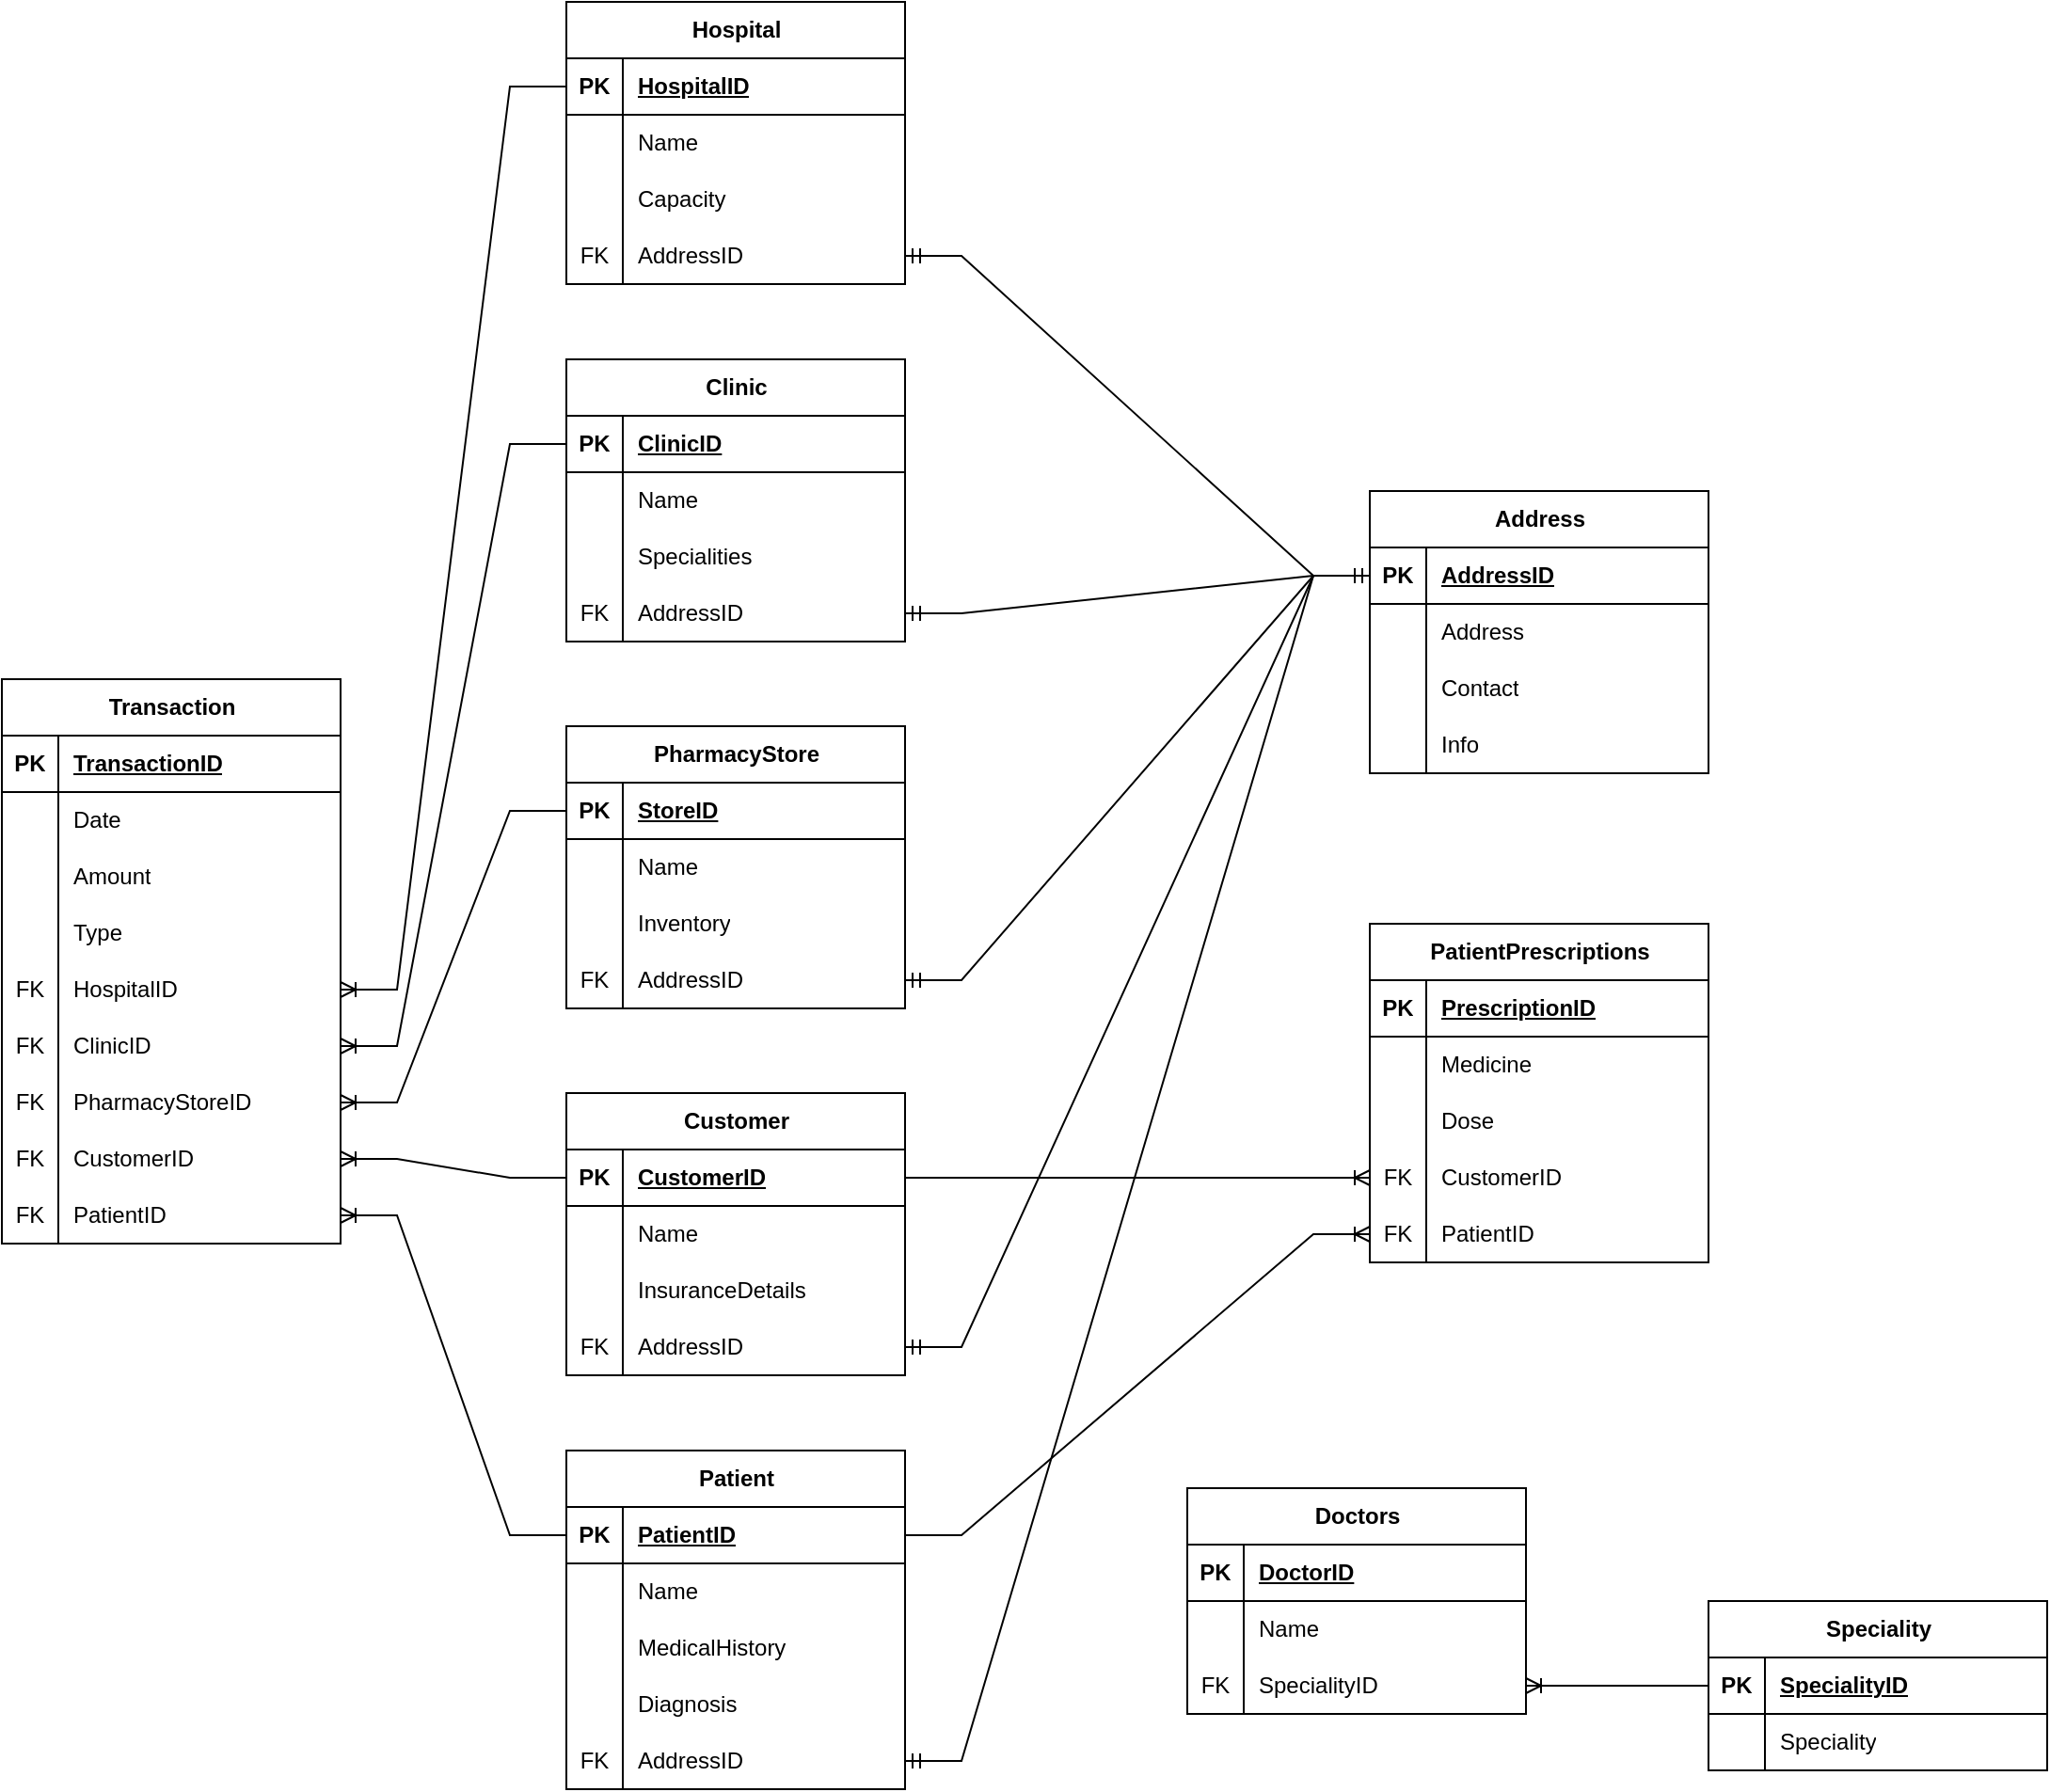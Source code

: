 <mxfile version="24.0.7" type="github" pages="2">
  <diagram name="Page-1" id="nsFIQduzXwd3ebFHSvwV">
    <mxGraphModel dx="794" dy="391" grid="1" gridSize="10" guides="1" tooltips="1" connect="1" arrows="1" fold="1" page="1" pageScale="1" pageWidth="827" pageHeight="1169" math="0" shadow="0">
      <root>
        <mxCell id="0" />
        <mxCell id="1" parent="0" />
        <mxCell id="Qwtj9AbyhIH8M5n9L5a4-102" value="Transaction" style="shape=table;startSize=30;container=1;collapsible=1;childLayout=tableLayout;fixedRows=1;rowLines=0;fontStyle=1;align=center;resizeLast=1;html=1;" parent="1" vertex="1">
          <mxGeometry x="100" y="410" width="180" height="300" as="geometry" />
        </mxCell>
        <mxCell id="Qwtj9AbyhIH8M5n9L5a4-103" value="" style="shape=tableRow;horizontal=0;startSize=0;swimlaneHead=0;swimlaneBody=0;fillColor=none;collapsible=0;dropTarget=0;points=[[0,0.5],[1,0.5]];portConstraint=eastwest;top=0;left=0;right=0;bottom=1;" parent="Qwtj9AbyhIH8M5n9L5a4-102" vertex="1">
          <mxGeometry y="30" width="180" height="30" as="geometry" />
        </mxCell>
        <mxCell id="Qwtj9AbyhIH8M5n9L5a4-104" value="PK" style="shape=partialRectangle;connectable=0;fillColor=none;top=0;left=0;bottom=0;right=0;fontStyle=1;overflow=hidden;whiteSpace=wrap;html=1;" parent="Qwtj9AbyhIH8M5n9L5a4-103" vertex="1">
          <mxGeometry width="30" height="30" as="geometry">
            <mxRectangle width="30" height="30" as="alternateBounds" />
          </mxGeometry>
        </mxCell>
        <mxCell id="Qwtj9AbyhIH8M5n9L5a4-105" value="TransactionID" style="shape=partialRectangle;connectable=0;fillColor=none;top=0;left=0;bottom=0;right=0;align=left;spacingLeft=6;fontStyle=5;overflow=hidden;whiteSpace=wrap;html=1;" parent="Qwtj9AbyhIH8M5n9L5a4-103" vertex="1">
          <mxGeometry x="30" width="150" height="30" as="geometry">
            <mxRectangle width="150" height="30" as="alternateBounds" />
          </mxGeometry>
        </mxCell>
        <mxCell id="Qwtj9AbyhIH8M5n9L5a4-106" value="" style="shape=tableRow;horizontal=0;startSize=0;swimlaneHead=0;swimlaneBody=0;fillColor=none;collapsible=0;dropTarget=0;points=[[0,0.5],[1,0.5]];portConstraint=eastwest;top=0;left=0;right=0;bottom=0;" parent="Qwtj9AbyhIH8M5n9L5a4-102" vertex="1">
          <mxGeometry y="60" width="180" height="30" as="geometry" />
        </mxCell>
        <mxCell id="Qwtj9AbyhIH8M5n9L5a4-107" value="" style="shape=partialRectangle;connectable=0;fillColor=none;top=0;left=0;bottom=0;right=0;editable=1;overflow=hidden;whiteSpace=wrap;html=1;" parent="Qwtj9AbyhIH8M5n9L5a4-106" vertex="1">
          <mxGeometry width="30" height="30" as="geometry">
            <mxRectangle width="30" height="30" as="alternateBounds" />
          </mxGeometry>
        </mxCell>
        <mxCell id="Qwtj9AbyhIH8M5n9L5a4-108" value="Date" style="shape=partialRectangle;connectable=0;fillColor=none;top=0;left=0;bottom=0;right=0;align=left;spacingLeft=6;overflow=hidden;whiteSpace=wrap;html=1;" parent="Qwtj9AbyhIH8M5n9L5a4-106" vertex="1">
          <mxGeometry x="30" width="150" height="30" as="geometry">
            <mxRectangle width="150" height="30" as="alternateBounds" />
          </mxGeometry>
        </mxCell>
        <mxCell id="Qwtj9AbyhIH8M5n9L5a4-109" value="" style="shape=tableRow;horizontal=0;startSize=0;swimlaneHead=0;swimlaneBody=0;fillColor=none;collapsible=0;dropTarget=0;points=[[0,0.5],[1,0.5]];portConstraint=eastwest;top=0;left=0;right=0;bottom=0;" parent="Qwtj9AbyhIH8M5n9L5a4-102" vertex="1">
          <mxGeometry y="90" width="180" height="30" as="geometry" />
        </mxCell>
        <mxCell id="Qwtj9AbyhIH8M5n9L5a4-110" value="" style="shape=partialRectangle;connectable=0;fillColor=none;top=0;left=0;bottom=0;right=0;editable=1;overflow=hidden;whiteSpace=wrap;html=1;" parent="Qwtj9AbyhIH8M5n9L5a4-109" vertex="1">
          <mxGeometry width="30" height="30" as="geometry">
            <mxRectangle width="30" height="30" as="alternateBounds" />
          </mxGeometry>
        </mxCell>
        <mxCell id="Qwtj9AbyhIH8M5n9L5a4-111" value="Amount" style="shape=partialRectangle;connectable=0;fillColor=none;top=0;left=0;bottom=0;right=0;align=left;spacingLeft=6;overflow=hidden;whiteSpace=wrap;html=1;" parent="Qwtj9AbyhIH8M5n9L5a4-109" vertex="1">
          <mxGeometry x="30" width="150" height="30" as="geometry">
            <mxRectangle width="150" height="30" as="alternateBounds" />
          </mxGeometry>
        </mxCell>
        <mxCell id="Qwtj9AbyhIH8M5n9L5a4-112" value="" style="shape=tableRow;horizontal=0;startSize=0;swimlaneHead=0;swimlaneBody=0;fillColor=none;collapsible=0;dropTarget=0;points=[[0,0.5],[1,0.5]];portConstraint=eastwest;top=0;left=0;right=0;bottom=0;" parent="Qwtj9AbyhIH8M5n9L5a4-102" vertex="1">
          <mxGeometry y="120" width="180" height="30" as="geometry" />
        </mxCell>
        <mxCell id="Qwtj9AbyhIH8M5n9L5a4-113" value="" style="shape=partialRectangle;connectable=0;fillColor=none;top=0;left=0;bottom=0;right=0;editable=1;overflow=hidden;whiteSpace=wrap;html=1;" parent="Qwtj9AbyhIH8M5n9L5a4-112" vertex="1">
          <mxGeometry width="30" height="30" as="geometry">
            <mxRectangle width="30" height="30" as="alternateBounds" />
          </mxGeometry>
        </mxCell>
        <mxCell id="Qwtj9AbyhIH8M5n9L5a4-114" value="Type" style="shape=partialRectangle;connectable=0;fillColor=none;top=0;left=0;bottom=0;right=0;align=left;spacingLeft=6;overflow=hidden;whiteSpace=wrap;html=1;" parent="Qwtj9AbyhIH8M5n9L5a4-112" vertex="1">
          <mxGeometry x="30" width="150" height="30" as="geometry">
            <mxRectangle width="150" height="30" as="alternateBounds" />
          </mxGeometry>
        </mxCell>
        <mxCell id="Qwtj9AbyhIH8M5n9L5a4-115" style="shape=tableRow;horizontal=0;startSize=0;swimlaneHead=0;swimlaneBody=0;fillColor=none;collapsible=0;dropTarget=0;points=[[0,0.5],[1,0.5]];portConstraint=eastwest;top=0;left=0;right=0;bottom=0;" parent="Qwtj9AbyhIH8M5n9L5a4-102" vertex="1">
          <mxGeometry y="150" width="180" height="30" as="geometry" />
        </mxCell>
        <mxCell id="Qwtj9AbyhIH8M5n9L5a4-116" value="FK" style="shape=partialRectangle;connectable=0;fillColor=none;top=0;left=0;bottom=0;right=0;editable=1;overflow=hidden;whiteSpace=wrap;html=1;" parent="Qwtj9AbyhIH8M5n9L5a4-115" vertex="1">
          <mxGeometry width="30" height="30" as="geometry">
            <mxRectangle width="30" height="30" as="alternateBounds" />
          </mxGeometry>
        </mxCell>
        <mxCell id="Qwtj9AbyhIH8M5n9L5a4-117" value="HospitalID" style="shape=partialRectangle;connectable=0;fillColor=none;top=0;left=0;bottom=0;right=0;align=left;spacingLeft=6;overflow=hidden;whiteSpace=wrap;html=1;" parent="Qwtj9AbyhIH8M5n9L5a4-115" vertex="1">
          <mxGeometry x="30" width="150" height="30" as="geometry">
            <mxRectangle width="150" height="30" as="alternateBounds" />
          </mxGeometry>
        </mxCell>
        <mxCell id="Qwtj9AbyhIH8M5n9L5a4-118" style="shape=tableRow;horizontal=0;startSize=0;swimlaneHead=0;swimlaneBody=0;fillColor=none;collapsible=0;dropTarget=0;points=[[0,0.5],[1,0.5]];portConstraint=eastwest;top=0;left=0;right=0;bottom=0;" parent="Qwtj9AbyhIH8M5n9L5a4-102" vertex="1">
          <mxGeometry y="180" width="180" height="30" as="geometry" />
        </mxCell>
        <mxCell id="Qwtj9AbyhIH8M5n9L5a4-119" value="FK" style="shape=partialRectangle;connectable=0;fillColor=none;top=0;left=0;bottom=0;right=0;editable=1;overflow=hidden;whiteSpace=wrap;html=1;" parent="Qwtj9AbyhIH8M5n9L5a4-118" vertex="1">
          <mxGeometry width="30" height="30" as="geometry">
            <mxRectangle width="30" height="30" as="alternateBounds" />
          </mxGeometry>
        </mxCell>
        <mxCell id="Qwtj9AbyhIH8M5n9L5a4-120" value="ClinicID" style="shape=partialRectangle;connectable=0;fillColor=none;top=0;left=0;bottom=0;right=0;align=left;spacingLeft=6;overflow=hidden;whiteSpace=wrap;html=1;" parent="Qwtj9AbyhIH8M5n9L5a4-118" vertex="1">
          <mxGeometry x="30" width="150" height="30" as="geometry">
            <mxRectangle width="150" height="30" as="alternateBounds" />
          </mxGeometry>
        </mxCell>
        <mxCell id="Qwtj9AbyhIH8M5n9L5a4-121" style="shape=tableRow;horizontal=0;startSize=0;swimlaneHead=0;swimlaneBody=0;fillColor=none;collapsible=0;dropTarget=0;points=[[0,0.5],[1,0.5]];portConstraint=eastwest;top=0;left=0;right=0;bottom=0;" parent="Qwtj9AbyhIH8M5n9L5a4-102" vertex="1">
          <mxGeometry y="210" width="180" height="30" as="geometry" />
        </mxCell>
        <mxCell id="Qwtj9AbyhIH8M5n9L5a4-122" value="FK" style="shape=partialRectangle;connectable=0;fillColor=none;top=0;left=0;bottom=0;right=0;editable=1;overflow=hidden;whiteSpace=wrap;html=1;" parent="Qwtj9AbyhIH8M5n9L5a4-121" vertex="1">
          <mxGeometry width="30" height="30" as="geometry">
            <mxRectangle width="30" height="30" as="alternateBounds" />
          </mxGeometry>
        </mxCell>
        <mxCell id="Qwtj9AbyhIH8M5n9L5a4-123" value="PharmacyStoreID" style="shape=partialRectangle;connectable=0;fillColor=none;top=0;left=0;bottom=0;right=0;align=left;spacingLeft=6;overflow=hidden;whiteSpace=wrap;html=1;" parent="Qwtj9AbyhIH8M5n9L5a4-121" vertex="1">
          <mxGeometry x="30" width="150" height="30" as="geometry">
            <mxRectangle width="150" height="30" as="alternateBounds" />
          </mxGeometry>
        </mxCell>
        <mxCell id="Qwtj9AbyhIH8M5n9L5a4-124" style="shape=tableRow;horizontal=0;startSize=0;swimlaneHead=0;swimlaneBody=0;fillColor=none;collapsible=0;dropTarget=0;points=[[0,0.5],[1,0.5]];portConstraint=eastwest;top=0;left=0;right=0;bottom=0;" parent="Qwtj9AbyhIH8M5n9L5a4-102" vertex="1">
          <mxGeometry y="240" width="180" height="30" as="geometry" />
        </mxCell>
        <mxCell id="Qwtj9AbyhIH8M5n9L5a4-125" value="FK" style="shape=partialRectangle;connectable=0;fillColor=none;top=0;left=0;bottom=0;right=0;editable=1;overflow=hidden;whiteSpace=wrap;html=1;" parent="Qwtj9AbyhIH8M5n9L5a4-124" vertex="1">
          <mxGeometry width="30" height="30" as="geometry">
            <mxRectangle width="30" height="30" as="alternateBounds" />
          </mxGeometry>
        </mxCell>
        <mxCell id="Qwtj9AbyhIH8M5n9L5a4-126" value="CustomerID" style="shape=partialRectangle;connectable=0;fillColor=none;top=0;left=0;bottom=0;right=0;align=left;spacingLeft=6;overflow=hidden;whiteSpace=wrap;html=1;" parent="Qwtj9AbyhIH8M5n9L5a4-124" vertex="1">
          <mxGeometry x="30" width="150" height="30" as="geometry">
            <mxRectangle width="150" height="30" as="alternateBounds" />
          </mxGeometry>
        </mxCell>
        <mxCell id="Qwtj9AbyhIH8M5n9L5a4-127" style="shape=tableRow;horizontal=0;startSize=0;swimlaneHead=0;swimlaneBody=0;fillColor=none;collapsible=0;dropTarget=0;points=[[0,0.5],[1,0.5]];portConstraint=eastwest;top=0;left=0;right=0;bottom=0;" parent="Qwtj9AbyhIH8M5n9L5a4-102" vertex="1">
          <mxGeometry y="270" width="180" height="30" as="geometry" />
        </mxCell>
        <mxCell id="Qwtj9AbyhIH8M5n9L5a4-128" value="FK" style="shape=partialRectangle;connectable=0;fillColor=none;top=0;left=0;bottom=0;right=0;editable=1;overflow=hidden;whiteSpace=wrap;html=1;" parent="Qwtj9AbyhIH8M5n9L5a4-127" vertex="1">
          <mxGeometry width="30" height="30" as="geometry">
            <mxRectangle width="30" height="30" as="alternateBounds" />
          </mxGeometry>
        </mxCell>
        <mxCell id="Qwtj9AbyhIH8M5n9L5a4-129" value="PatientID" style="shape=partialRectangle;connectable=0;fillColor=none;top=0;left=0;bottom=0;right=0;align=left;spacingLeft=6;overflow=hidden;whiteSpace=wrap;html=1;" parent="Qwtj9AbyhIH8M5n9L5a4-127" vertex="1">
          <mxGeometry x="30" width="150" height="30" as="geometry">
            <mxRectangle width="150" height="30" as="alternateBounds" />
          </mxGeometry>
        </mxCell>
        <mxCell id="Qwtj9AbyhIH8M5n9L5a4-130" value="Hospital" style="shape=table;startSize=30;container=1;collapsible=1;childLayout=tableLayout;fixedRows=1;rowLines=0;fontStyle=1;align=center;resizeLast=1;html=1;" parent="1" vertex="1">
          <mxGeometry x="400" y="50" width="180" height="150" as="geometry" />
        </mxCell>
        <mxCell id="Qwtj9AbyhIH8M5n9L5a4-131" value="" style="shape=tableRow;horizontal=0;startSize=0;swimlaneHead=0;swimlaneBody=0;fillColor=none;collapsible=0;dropTarget=0;points=[[0,0.5],[1,0.5]];portConstraint=eastwest;top=0;left=0;right=0;bottom=1;" parent="Qwtj9AbyhIH8M5n9L5a4-130" vertex="1">
          <mxGeometry y="30" width="180" height="30" as="geometry" />
        </mxCell>
        <mxCell id="Qwtj9AbyhIH8M5n9L5a4-132" value="PK" style="shape=partialRectangle;connectable=0;fillColor=none;top=0;left=0;bottom=0;right=0;fontStyle=1;overflow=hidden;whiteSpace=wrap;html=1;" parent="Qwtj9AbyhIH8M5n9L5a4-131" vertex="1">
          <mxGeometry width="30" height="30" as="geometry">
            <mxRectangle width="30" height="30" as="alternateBounds" />
          </mxGeometry>
        </mxCell>
        <mxCell id="Qwtj9AbyhIH8M5n9L5a4-133" value="HospitalID" style="shape=partialRectangle;connectable=0;fillColor=none;top=0;left=0;bottom=0;right=0;align=left;spacingLeft=6;fontStyle=5;overflow=hidden;whiteSpace=wrap;html=1;" parent="Qwtj9AbyhIH8M5n9L5a4-131" vertex="1">
          <mxGeometry x="30" width="150" height="30" as="geometry">
            <mxRectangle width="150" height="30" as="alternateBounds" />
          </mxGeometry>
        </mxCell>
        <mxCell id="Qwtj9AbyhIH8M5n9L5a4-134" value="" style="shape=tableRow;horizontal=0;startSize=0;swimlaneHead=0;swimlaneBody=0;fillColor=none;collapsible=0;dropTarget=0;points=[[0,0.5],[1,0.5]];portConstraint=eastwest;top=0;left=0;right=0;bottom=0;" parent="Qwtj9AbyhIH8M5n9L5a4-130" vertex="1">
          <mxGeometry y="60" width="180" height="30" as="geometry" />
        </mxCell>
        <mxCell id="Qwtj9AbyhIH8M5n9L5a4-135" value="" style="shape=partialRectangle;connectable=0;fillColor=none;top=0;left=0;bottom=0;right=0;editable=1;overflow=hidden;whiteSpace=wrap;html=1;" parent="Qwtj9AbyhIH8M5n9L5a4-134" vertex="1">
          <mxGeometry width="30" height="30" as="geometry">
            <mxRectangle width="30" height="30" as="alternateBounds" />
          </mxGeometry>
        </mxCell>
        <mxCell id="Qwtj9AbyhIH8M5n9L5a4-136" value="Name" style="shape=partialRectangle;connectable=0;fillColor=none;top=0;left=0;bottom=0;right=0;align=left;spacingLeft=6;overflow=hidden;whiteSpace=wrap;html=1;" parent="Qwtj9AbyhIH8M5n9L5a4-134" vertex="1">
          <mxGeometry x="30" width="150" height="30" as="geometry">
            <mxRectangle width="150" height="30" as="alternateBounds" />
          </mxGeometry>
        </mxCell>
        <mxCell id="Qwtj9AbyhIH8M5n9L5a4-137" value="" style="shape=tableRow;horizontal=0;startSize=0;swimlaneHead=0;swimlaneBody=0;fillColor=none;collapsible=0;dropTarget=0;points=[[0,0.5],[1,0.5]];portConstraint=eastwest;top=0;left=0;right=0;bottom=0;" parent="Qwtj9AbyhIH8M5n9L5a4-130" vertex="1">
          <mxGeometry y="90" width="180" height="30" as="geometry" />
        </mxCell>
        <mxCell id="Qwtj9AbyhIH8M5n9L5a4-138" value="" style="shape=partialRectangle;connectable=0;fillColor=none;top=0;left=0;bottom=0;right=0;editable=1;overflow=hidden;whiteSpace=wrap;html=1;" parent="Qwtj9AbyhIH8M5n9L5a4-137" vertex="1">
          <mxGeometry width="30" height="30" as="geometry">
            <mxRectangle width="30" height="30" as="alternateBounds" />
          </mxGeometry>
        </mxCell>
        <mxCell id="Qwtj9AbyhIH8M5n9L5a4-139" value="Capacity" style="shape=partialRectangle;connectable=0;fillColor=none;top=0;left=0;bottom=0;right=0;align=left;spacingLeft=6;overflow=hidden;whiteSpace=wrap;html=1;" parent="Qwtj9AbyhIH8M5n9L5a4-137" vertex="1">
          <mxGeometry x="30" width="150" height="30" as="geometry">
            <mxRectangle width="150" height="30" as="alternateBounds" />
          </mxGeometry>
        </mxCell>
        <mxCell id="Qwtj9AbyhIH8M5n9L5a4-140" value="" style="shape=tableRow;horizontal=0;startSize=0;swimlaneHead=0;swimlaneBody=0;fillColor=none;collapsible=0;dropTarget=0;points=[[0,0.5],[1,0.5]];portConstraint=eastwest;top=0;left=0;right=0;bottom=0;" parent="Qwtj9AbyhIH8M5n9L5a4-130" vertex="1">
          <mxGeometry y="120" width="180" height="30" as="geometry" />
        </mxCell>
        <mxCell id="Qwtj9AbyhIH8M5n9L5a4-141" value="FK" style="shape=partialRectangle;connectable=0;fillColor=none;top=0;left=0;bottom=0;right=0;editable=1;overflow=hidden;whiteSpace=wrap;html=1;" parent="Qwtj9AbyhIH8M5n9L5a4-140" vertex="1">
          <mxGeometry width="30" height="30" as="geometry">
            <mxRectangle width="30" height="30" as="alternateBounds" />
          </mxGeometry>
        </mxCell>
        <mxCell id="Qwtj9AbyhIH8M5n9L5a4-142" value="AddressID" style="shape=partialRectangle;connectable=0;fillColor=none;top=0;left=0;bottom=0;right=0;align=left;spacingLeft=6;overflow=hidden;whiteSpace=wrap;html=1;" parent="Qwtj9AbyhIH8M5n9L5a4-140" vertex="1">
          <mxGeometry x="30" width="150" height="30" as="geometry">
            <mxRectangle width="150" height="30" as="alternateBounds" />
          </mxGeometry>
        </mxCell>
        <mxCell id="Qwtj9AbyhIH8M5n9L5a4-156" value="Address" style="shape=table;startSize=30;container=1;collapsible=1;childLayout=tableLayout;fixedRows=1;rowLines=0;fontStyle=1;align=center;resizeLast=1;html=1;" parent="1" vertex="1">
          <mxGeometry x="827" y="310" width="180" height="150" as="geometry" />
        </mxCell>
        <mxCell id="Qwtj9AbyhIH8M5n9L5a4-157" value="" style="shape=tableRow;horizontal=0;startSize=0;swimlaneHead=0;swimlaneBody=0;fillColor=none;collapsible=0;dropTarget=0;points=[[0,0.5],[1,0.5]];portConstraint=eastwest;top=0;left=0;right=0;bottom=1;" parent="Qwtj9AbyhIH8M5n9L5a4-156" vertex="1">
          <mxGeometry y="30" width="180" height="30" as="geometry" />
        </mxCell>
        <mxCell id="Qwtj9AbyhIH8M5n9L5a4-158" value="PK" style="shape=partialRectangle;connectable=0;fillColor=none;top=0;left=0;bottom=0;right=0;fontStyle=1;overflow=hidden;whiteSpace=wrap;html=1;" parent="Qwtj9AbyhIH8M5n9L5a4-157" vertex="1">
          <mxGeometry width="30" height="30" as="geometry">
            <mxRectangle width="30" height="30" as="alternateBounds" />
          </mxGeometry>
        </mxCell>
        <mxCell id="Qwtj9AbyhIH8M5n9L5a4-159" value="AddressID" style="shape=partialRectangle;connectable=0;fillColor=none;top=0;left=0;bottom=0;right=0;align=left;spacingLeft=6;fontStyle=5;overflow=hidden;whiteSpace=wrap;html=1;" parent="Qwtj9AbyhIH8M5n9L5a4-157" vertex="1">
          <mxGeometry x="30" width="150" height="30" as="geometry">
            <mxRectangle width="150" height="30" as="alternateBounds" />
          </mxGeometry>
        </mxCell>
        <mxCell id="Qwtj9AbyhIH8M5n9L5a4-160" value="" style="shape=tableRow;horizontal=0;startSize=0;swimlaneHead=0;swimlaneBody=0;fillColor=none;collapsible=0;dropTarget=0;points=[[0,0.5],[1,0.5]];portConstraint=eastwest;top=0;left=0;right=0;bottom=0;" parent="Qwtj9AbyhIH8M5n9L5a4-156" vertex="1">
          <mxGeometry y="60" width="180" height="30" as="geometry" />
        </mxCell>
        <mxCell id="Qwtj9AbyhIH8M5n9L5a4-161" value="" style="shape=partialRectangle;connectable=0;fillColor=none;top=0;left=0;bottom=0;right=0;editable=1;overflow=hidden;whiteSpace=wrap;html=1;" parent="Qwtj9AbyhIH8M5n9L5a4-160" vertex="1">
          <mxGeometry width="30" height="30" as="geometry">
            <mxRectangle width="30" height="30" as="alternateBounds" />
          </mxGeometry>
        </mxCell>
        <mxCell id="Qwtj9AbyhIH8M5n9L5a4-162" value="Address" style="shape=partialRectangle;connectable=0;fillColor=none;top=0;left=0;bottom=0;right=0;align=left;spacingLeft=6;overflow=hidden;whiteSpace=wrap;html=1;" parent="Qwtj9AbyhIH8M5n9L5a4-160" vertex="1">
          <mxGeometry x="30" width="150" height="30" as="geometry">
            <mxRectangle width="150" height="30" as="alternateBounds" />
          </mxGeometry>
        </mxCell>
        <mxCell id="Qwtj9AbyhIH8M5n9L5a4-163" value="" style="shape=tableRow;horizontal=0;startSize=0;swimlaneHead=0;swimlaneBody=0;fillColor=none;collapsible=0;dropTarget=0;points=[[0,0.5],[1,0.5]];portConstraint=eastwest;top=0;left=0;right=0;bottom=0;" parent="Qwtj9AbyhIH8M5n9L5a4-156" vertex="1">
          <mxGeometry y="90" width="180" height="30" as="geometry" />
        </mxCell>
        <mxCell id="Qwtj9AbyhIH8M5n9L5a4-164" value="" style="shape=partialRectangle;connectable=0;fillColor=none;top=0;left=0;bottom=0;right=0;editable=1;overflow=hidden;whiteSpace=wrap;html=1;" parent="Qwtj9AbyhIH8M5n9L5a4-163" vertex="1">
          <mxGeometry width="30" height="30" as="geometry">
            <mxRectangle width="30" height="30" as="alternateBounds" />
          </mxGeometry>
        </mxCell>
        <mxCell id="Qwtj9AbyhIH8M5n9L5a4-165" value="Contact" style="shape=partialRectangle;connectable=0;fillColor=none;top=0;left=0;bottom=0;right=0;align=left;spacingLeft=6;overflow=hidden;whiteSpace=wrap;html=1;" parent="Qwtj9AbyhIH8M5n9L5a4-163" vertex="1">
          <mxGeometry x="30" width="150" height="30" as="geometry">
            <mxRectangle width="150" height="30" as="alternateBounds" />
          </mxGeometry>
        </mxCell>
        <mxCell id="Qwtj9AbyhIH8M5n9L5a4-166" value="" style="shape=tableRow;horizontal=0;startSize=0;swimlaneHead=0;swimlaneBody=0;fillColor=none;collapsible=0;dropTarget=0;points=[[0,0.5],[1,0.5]];portConstraint=eastwest;top=0;left=0;right=0;bottom=0;" parent="Qwtj9AbyhIH8M5n9L5a4-156" vertex="1">
          <mxGeometry y="120" width="180" height="30" as="geometry" />
        </mxCell>
        <mxCell id="Qwtj9AbyhIH8M5n9L5a4-167" value="" style="shape=partialRectangle;connectable=0;fillColor=none;top=0;left=0;bottom=0;right=0;editable=1;overflow=hidden;whiteSpace=wrap;html=1;" parent="Qwtj9AbyhIH8M5n9L5a4-166" vertex="1">
          <mxGeometry width="30" height="30" as="geometry">
            <mxRectangle width="30" height="30" as="alternateBounds" />
          </mxGeometry>
        </mxCell>
        <mxCell id="Qwtj9AbyhIH8M5n9L5a4-168" value="Info" style="shape=partialRectangle;connectable=0;fillColor=none;top=0;left=0;bottom=0;right=0;align=left;spacingLeft=6;overflow=hidden;whiteSpace=wrap;html=1;" parent="Qwtj9AbyhIH8M5n9L5a4-166" vertex="1">
          <mxGeometry x="30" width="150" height="30" as="geometry">
            <mxRectangle width="150" height="30" as="alternateBounds" />
          </mxGeometry>
        </mxCell>
        <mxCell id="Qwtj9AbyhIH8M5n9L5a4-174" value="" style="edgeStyle=entityRelationEdgeStyle;fontSize=12;html=1;endArrow=ERoneToMany;rounded=0;" parent="1" source="Qwtj9AbyhIH8M5n9L5a4-131" target="Qwtj9AbyhIH8M5n9L5a4-115" edge="1">
          <mxGeometry width="100" height="100" relative="1" as="geometry">
            <mxPoint x="370" y="330" as="sourcePoint" />
            <mxPoint x="470" y="230" as="targetPoint" />
          </mxGeometry>
        </mxCell>
        <mxCell id="Qwtj9AbyhIH8M5n9L5a4-175" value="" style="edgeStyle=entityRelationEdgeStyle;fontSize=12;html=1;endArrow=ERmandOne;startArrow=ERmandOne;rounded=0;" parent="1" source="Qwtj9AbyhIH8M5n9L5a4-140" target="Qwtj9AbyhIH8M5n9L5a4-157" edge="1">
          <mxGeometry width="100" height="100" relative="1" as="geometry">
            <mxPoint x="590" y="370" as="sourcePoint" />
            <mxPoint x="690" y="270" as="targetPoint" />
          </mxGeometry>
        </mxCell>
        <mxCell id="Qwtj9AbyhIH8M5n9L5a4-176" value="Clinic" style="shape=table;startSize=30;container=1;collapsible=1;childLayout=tableLayout;fixedRows=1;rowLines=0;fontStyle=1;align=center;resizeLast=1;html=1;" parent="1" vertex="1">
          <mxGeometry x="400" y="240" width="180" height="150" as="geometry" />
        </mxCell>
        <mxCell id="Qwtj9AbyhIH8M5n9L5a4-177" value="" style="shape=tableRow;horizontal=0;startSize=0;swimlaneHead=0;swimlaneBody=0;fillColor=none;collapsible=0;dropTarget=0;points=[[0,0.5],[1,0.5]];portConstraint=eastwest;top=0;left=0;right=0;bottom=1;" parent="Qwtj9AbyhIH8M5n9L5a4-176" vertex="1">
          <mxGeometry y="30" width="180" height="30" as="geometry" />
        </mxCell>
        <mxCell id="Qwtj9AbyhIH8M5n9L5a4-178" value="PK" style="shape=partialRectangle;connectable=0;fillColor=none;top=0;left=0;bottom=0;right=0;fontStyle=1;overflow=hidden;whiteSpace=wrap;html=1;" parent="Qwtj9AbyhIH8M5n9L5a4-177" vertex="1">
          <mxGeometry width="30" height="30" as="geometry">
            <mxRectangle width="30" height="30" as="alternateBounds" />
          </mxGeometry>
        </mxCell>
        <mxCell id="Qwtj9AbyhIH8M5n9L5a4-179" value="ClinicID" style="shape=partialRectangle;connectable=0;fillColor=none;top=0;left=0;bottom=0;right=0;align=left;spacingLeft=6;fontStyle=5;overflow=hidden;whiteSpace=wrap;html=1;" parent="Qwtj9AbyhIH8M5n9L5a4-177" vertex="1">
          <mxGeometry x="30" width="150" height="30" as="geometry">
            <mxRectangle width="150" height="30" as="alternateBounds" />
          </mxGeometry>
        </mxCell>
        <mxCell id="Qwtj9AbyhIH8M5n9L5a4-180" value="" style="shape=tableRow;horizontal=0;startSize=0;swimlaneHead=0;swimlaneBody=0;fillColor=none;collapsible=0;dropTarget=0;points=[[0,0.5],[1,0.5]];portConstraint=eastwest;top=0;left=0;right=0;bottom=0;" parent="Qwtj9AbyhIH8M5n9L5a4-176" vertex="1">
          <mxGeometry y="60" width="180" height="30" as="geometry" />
        </mxCell>
        <mxCell id="Qwtj9AbyhIH8M5n9L5a4-181" value="" style="shape=partialRectangle;connectable=0;fillColor=none;top=0;left=0;bottom=0;right=0;editable=1;overflow=hidden;whiteSpace=wrap;html=1;" parent="Qwtj9AbyhIH8M5n9L5a4-180" vertex="1">
          <mxGeometry width="30" height="30" as="geometry">
            <mxRectangle width="30" height="30" as="alternateBounds" />
          </mxGeometry>
        </mxCell>
        <mxCell id="Qwtj9AbyhIH8M5n9L5a4-182" value="Name" style="shape=partialRectangle;connectable=0;fillColor=none;top=0;left=0;bottom=0;right=0;align=left;spacingLeft=6;overflow=hidden;whiteSpace=wrap;html=1;" parent="Qwtj9AbyhIH8M5n9L5a4-180" vertex="1">
          <mxGeometry x="30" width="150" height="30" as="geometry">
            <mxRectangle width="150" height="30" as="alternateBounds" />
          </mxGeometry>
        </mxCell>
        <mxCell id="Qwtj9AbyhIH8M5n9L5a4-183" value="" style="shape=tableRow;horizontal=0;startSize=0;swimlaneHead=0;swimlaneBody=0;fillColor=none;collapsible=0;dropTarget=0;points=[[0,0.5],[1,0.5]];portConstraint=eastwest;top=0;left=0;right=0;bottom=0;" parent="Qwtj9AbyhIH8M5n9L5a4-176" vertex="1">
          <mxGeometry y="90" width="180" height="30" as="geometry" />
        </mxCell>
        <mxCell id="Qwtj9AbyhIH8M5n9L5a4-184" value="" style="shape=partialRectangle;connectable=0;fillColor=none;top=0;left=0;bottom=0;right=0;editable=1;overflow=hidden;whiteSpace=wrap;html=1;" parent="Qwtj9AbyhIH8M5n9L5a4-183" vertex="1">
          <mxGeometry width="30" height="30" as="geometry">
            <mxRectangle width="30" height="30" as="alternateBounds" />
          </mxGeometry>
        </mxCell>
        <mxCell id="Qwtj9AbyhIH8M5n9L5a4-185" value="Specialities" style="shape=partialRectangle;connectable=0;fillColor=none;top=0;left=0;bottom=0;right=0;align=left;spacingLeft=6;overflow=hidden;whiteSpace=wrap;html=1;" parent="Qwtj9AbyhIH8M5n9L5a4-183" vertex="1">
          <mxGeometry x="30" width="150" height="30" as="geometry">
            <mxRectangle width="150" height="30" as="alternateBounds" />
          </mxGeometry>
        </mxCell>
        <mxCell id="Qwtj9AbyhIH8M5n9L5a4-186" value="" style="shape=tableRow;horizontal=0;startSize=0;swimlaneHead=0;swimlaneBody=0;fillColor=none;collapsible=0;dropTarget=0;points=[[0,0.5],[1,0.5]];portConstraint=eastwest;top=0;left=0;right=0;bottom=0;" parent="Qwtj9AbyhIH8M5n9L5a4-176" vertex="1">
          <mxGeometry y="120" width="180" height="30" as="geometry" />
        </mxCell>
        <mxCell id="Qwtj9AbyhIH8M5n9L5a4-187" value="FK" style="shape=partialRectangle;connectable=0;fillColor=none;top=0;left=0;bottom=0;right=0;editable=1;overflow=hidden;whiteSpace=wrap;html=1;" parent="Qwtj9AbyhIH8M5n9L5a4-186" vertex="1">
          <mxGeometry width="30" height="30" as="geometry">
            <mxRectangle width="30" height="30" as="alternateBounds" />
          </mxGeometry>
        </mxCell>
        <mxCell id="Qwtj9AbyhIH8M5n9L5a4-188" value="AddressID" style="shape=partialRectangle;connectable=0;fillColor=none;top=0;left=0;bottom=0;right=0;align=left;spacingLeft=6;overflow=hidden;whiteSpace=wrap;html=1;" parent="Qwtj9AbyhIH8M5n9L5a4-186" vertex="1">
          <mxGeometry x="30" width="150" height="30" as="geometry">
            <mxRectangle width="150" height="30" as="alternateBounds" />
          </mxGeometry>
        </mxCell>
        <mxCell id="Qwtj9AbyhIH8M5n9L5a4-189" value="" style="edgeStyle=entityRelationEdgeStyle;fontSize=12;html=1;endArrow=ERoneToMany;rounded=0;exitX=0;exitY=0.5;exitDx=0;exitDy=0;" parent="1" source="Qwtj9AbyhIH8M5n9L5a4-177" target="Qwtj9AbyhIH8M5n9L5a4-118" edge="1">
          <mxGeometry width="100" height="100" relative="1" as="geometry">
            <mxPoint x="410" y="105" as="sourcePoint" />
            <mxPoint x="290" y="225" as="targetPoint" />
          </mxGeometry>
        </mxCell>
        <mxCell id="Qwtj9AbyhIH8M5n9L5a4-190" value="" style="edgeStyle=entityRelationEdgeStyle;fontSize=12;html=1;endArrow=ERmandOne;startArrow=ERmandOne;rounded=0;" parent="1" source="Qwtj9AbyhIH8M5n9L5a4-186" target="Qwtj9AbyhIH8M5n9L5a4-157" edge="1">
          <mxGeometry width="100" height="100" relative="1" as="geometry">
            <mxPoint x="600" y="340" as="sourcePoint" />
            <mxPoint x="680" y="240" as="targetPoint" />
            <Array as="points">
              <mxPoint x="610" y="290" />
            </Array>
          </mxGeometry>
        </mxCell>
        <mxCell id="Qwtj9AbyhIH8M5n9L5a4-191" value="PharmacyStore" style="shape=table;startSize=30;container=1;collapsible=1;childLayout=tableLayout;fixedRows=1;rowLines=0;fontStyle=1;align=center;resizeLast=1;html=1;" parent="1" vertex="1">
          <mxGeometry x="400" y="435" width="180" height="150" as="geometry" />
        </mxCell>
        <mxCell id="Qwtj9AbyhIH8M5n9L5a4-192" value="" style="shape=tableRow;horizontal=0;startSize=0;swimlaneHead=0;swimlaneBody=0;fillColor=none;collapsible=0;dropTarget=0;points=[[0,0.5],[1,0.5]];portConstraint=eastwest;top=0;left=0;right=0;bottom=1;" parent="Qwtj9AbyhIH8M5n9L5a4-191" vertex="1">
          <mxGeometry y="30" width="180" height="30" as="geometry" />
        </mxCell>
        <mxCell id="Qwtj9AbyhIH8M5n9L5a4-193" value="PK" style="shape=partialRectangle;connectable=0;fillColor=none;top=0;left=0;bottom=0;right=0;fontStyle=1;overflow=hidden;whiteSpace=wrap;html=1;" parent="Qwtj9AbyhIH8M5n9L5a4-192" vertex="1">
          <mxGeometry width="30" height="30" as="geometry">
            <mxRectangle width="30" height="30" as="alternateBounds" />
          </mxGeometry>
        </mxCell>
        <mxCell id="Qwtj9AbyhIH8M5n9L5a4-194" value="StoreID" style="shape=partialRectangle;connectable=0;fillColor=none;top=0;left=0;bottom=0;right=0;align=left;spacingLeft=6;fontStyle=5;overflow=hidden;whiteSpace=wrap;html=1;" parent="Qwtj9AbyhIH8M5n9L5a4-192" vertex="1">
          <mxGeometry x="30" width="150" height="30" as="geometry">
            <mxRectangle width="150" height="30" as="alternateBounds" />
          </mxGeometry>
        </mxCell>
        <mxCell id="Qwtj9AbyhIH8M5n9L5a4-195" value="" style="shape=tableRow;horizontal=0;startSize=0;swimlaneHead=0;swimlaneBody=0;fillColor=none;collapsible=0;dropTarget=0;points=[[0,0.5],[1,0.5]];portConstraint=eastwest;top=0;left=0;right=0;bottom=0;" parent="Qwtj9AbyhIH8M5n9L5a4-191" vertex="1">
          <mxGeometry y="60" width="180" height="30" as="geometry" />
        </mxCell>
        <mxCell id="Qwtj9AbyhIH8M5n9L5a4-196" value="" style="shape=partialRectangle;connectable=0;fillColor=none;top=0;left=0;bottom=0;right=0;editable=1;overflow=hidden;whiteSpace=wrap;html=1;" parent="Qwtj9AbyhIH8M5n9L5a4-195" vertex="1">
          <mxGeometry width="30" height="30" as="geometry">
            <mxRectangle width="30" height="30" as="alternateBounds" />
          </mxGeometry>
        </mxCell>
        <mxCell id="Qwtj9AbyhIH8M5n9L5a4-197" value="Name" style="shape=partialRectangle;connectable=0;fillColor=none;top=0;left=0;bottom=0;right=0;align=left;spacingLeft=6;overflow=hidden;whiteSpace=wrap;html=1;" parent="Qwtj9AbyhIH8M5n9L5a4-195" vertex="1">
          <mxGeometry x="30" width="150" height="30" as="geometry">
            <mxRectangle width="150" height="30" as="alternateBounds" />
          </mxGeometry>
        </mxCell>
        <mxCell id="Qwtj9AbyhIH8M5n9L5a4-198" value="" style="shape=tableRow;horizontal=0;startSize=0;swimlaneHead=0;swimlaneBody=0;fillColor=none;collapsible=0;dropTarget=0;points=[[0,0.5],[1,0.5]];portConstraint=eastwest;top=0;left=0;right=0;bottom=0;" parent="Qwtj9AbyhIH8M5n9L5a4-191" vertex="1">
          <mxGeometry y="90" width="180" height="30" as="geometry" />
        </mxCell>
        <mxCell id="Qwtj9AbyhIH8M5n9L5a4-199" value="" style="shape=partialRectangle;connectable=0;fillColor=none;top=0;left=0;bottom=0;right=0;editable=1;overflow=hidden;whiteSpace=wrap;html=1;" parent="Qwtj9AbyhIH8M5n9L5a4-198" vertex="1">
          <mxGeometry width="30" height="30" as="geometry">
            <mxRectangle width="30" height="30" as="alternateBounds" />
          </mxGeometry>
        </mxCell>
        <mxCell id="Qwtj9AbyhIH8M5n9L5a4-200" value="Inventory" style="shape=partialRectangle;connectable=0;fillColor=none;top=0;left=0;bottom=0;right=0;align=left;spacingLeft=6;overflow=hidden;whiteSpace=wrap;html=1;" parent="Qwtj9AbyhIH8M5n9L5a4-198" vertex="1">
          <mxGeometry x="30" width="150" height="30" as="geometry">
            <mxRectangle width="150" height="30" as="alternateBounds" />
          </mxGeometry>
        </mxCell>
        <mxCell id="Qwtj9AbyhIH8M5n9L5a4-201" value="" style="shape=tableRow;horizontal=0;startSize=0;swimlaneHead=0;swimlaneBody=0;fillColor=none;collapsible=0;dropTarget=0;points=[[0,0.5],[1,0.5]];portConstraint=eastwest;top=0;left=0;right=0;bottom=0;" parent="Qwtj9AbyhIH8M5n9L5a4-191" vertex="1">
          <mxGeometry y="120" width="180" height="30" as="geometry" />
        </mxCell>
        <mxCell id="Qwtj9AbyhIH8M5n9L5a4-202" value="FK" style="shape=partialRectangle;connectable=0;fillColor=none;top=0;left=0;bottom=0;right=0;editable=1;overflow=hidden;whiteSpace=wrap;html=1;" parent="Qwtj9AbyhIH8M5n9L5a4-201" vertex="1">
          <mxGeometry width="30" height="30" as="geometry">
            <mxRectangle width="30" height="30" as="alternateBounds" />
          </mxGeometry>
        </mxCell>
        <mxCell id="Qwtj9AbyhIH8M5n9L5a4-203" value="AddressID" style="shape=partialRectangle;connectable=0;fillColor=none;top=0;left=0;bottom=0;right=0;align=left;spacingLeft=6;overflow=hidden;whiteSpace=wrap;html=1;" parent="Qwtj9AbyhIH8M5n9L5a4-201" vertex="1">
          <mxGeometry x="30" width="150" height="30" as="geometry">
            <mxRectangle width="150" height="30" as="alternateBounds" />
          </mxGeometry>
        </mxCell>
        <mxCell id="Qwtj9AbyhIH8M5n9L5a4-204" value="" style="edgeStyle=entityRelationEdgeStyle;fontSize=12;html=1;endArrow=ERoneToMany;rounded=0;" parent="1" source="Qwtj9AbyhIH8M5n9L5a4-192" target="Qwtj9AbyhIH8M5n9L5a4-121" edge="1">
          <mxGeometry width="100" height="100" relative="1" as="geometry">
            <mxPoint x="410" y="295" as="sourcePoint" />
            <mxPoint x="290" y="255" as="targetPoint" />
          </mxGeometry>
        </mxCell>
        <mxCell id="Qwtj9AbyhIH8M5n9L5a4-205" value="" style="edgeStyle=entityRelationEdgeStyle;fontSize=12;html=1;endArrow=ERmandOne;startArrow=ERmandOne;rounded=0;" parent="1" source="Qwtj9AbyhIH8M5n9L5a4-201" target="Qwtj9AbyhIH8M5n9L5a4-157" edge="1">
          <mxGeometry width="100" height="100" relative="1" as="geometry">
            <mxPoint x="590" y="385" as="sourcePoint" />
            <mxPoint x="710" y="315" as="targetPoint" />
            <Array as="points">
              <mxPoint x="620" y="300" />
            </Array>
          </mxGeometry>
        </mxCell>
        <mxCell id="Qwtj9AbyhIH8M5n9L5a4-206" value="Customer" style="shape=table;startSize=30;container=1;collapsible=1;childLayout=tableLayout;fixedRows=1;rowLines=0;fontStyle=1;align=center;resizeLast=1;html=1;" parent="1" vertex="1">
          <mxGeometry x="400" y="630" width="180" height="150" as="geometry" />
        </mxCell>
        <mxCell id="Qwtj9AbyhIH8M5n9L5a4-207" value="" style="shape=tableRow;horizontal=0;startSize=0;swimlaneHead=0;swimlaneBody=0;fillColor=none;collapsible=0;dropTarget=0;points=[[0,0.5],[1,0.5]];portConstraint=eastwest;top=0;left=0;right=0;bottom=1;" parent="Qwtj9AbyhIH8M5n9L5a4-206" vertex="1">
          <mxGeometry y="30" width="180" height="30" as="geometry" />
        </mxCell>
        <mxCell id="Qwtj9AbyhIH8M5n9L5a4-208" value="PK" style="shape=partialRectangle;connectable=0;fillColor=none;top=0;left=0;bottom=0;right=0;fontStyle=1;overflow=hidden;whiteSpace=wrap;html=1;" parent="Qwtj9AbyhIH8M5n9L5a4-207" vertex="1">
          <mxGeometry width="30" height="30" as="geometry">
            <mxRectangle width="30" height="30" as="alternateBounds" />
          </mxGeometry>
        </mxCell>
        <mxCell id="Qwtj9AbyhIH8M5n9L5a4-209" value="CustomerID" style="shape=partialRectangle;connectable=0;fillColor=none;top=0;left=0;bottom=0;right=0;align=left;spacingLeft=6;fontStyle=5;overflow=hidden;whiteSpace=wrap;html=1;" parent="Qwtj9AbyhIH8M5n9L5a4-207" vertex="1">
          <mxGeometry x="30" width="150" height="30" as="geometry">
            <mxRectangle width="150" height="30" as="alternateBounds" />
          </mxGeometry>
        </mxCell>
        <mxCell id="Qwtj9AbyhIH8M5n9L5a4-210" value="" style="shape=tableRow;horizontal=0;startSize=0;swimlaneHead=0;swimlaneBody=0;fillColor=none;collapsible=0;dropTarget=0;points=[[0,0.5],[1,0.5]];portConstraint=eastwest;top=0;left=0;right=0;bottom=0;" parent="Qwtj9AbyhIH8M5n9L5a4-206" vertex="1">
          <mxGeometry y="60" width="180" height="30" as="geometry" />
        </mxCell>
        <mxCell id="Qwtj9AbyhIH8M5n9L5a4-211" value="" style="shape=partialRectangle;connectable=0;fillColor=none;top=0;left=0;bottom=0;right=0;editable=1;overflow=hidden;whiteSpace=wrap;html=1;" parent="Qwtj9AbyhIH8M5n9L5a4-210" vertex="1">
          <mxGeometry width="30" height="30" as="geometry">
            <mxRectangle width="30" height="30" as="alternateBounds" />
          </mxGeometry>
        </mxCell>
        <mxCell id="Qwtj9AbyhIH8M5n9L5a4-212" value="Name" style="shape=partialRectangle;connectable=0;fillColor=none;top=0;left=0;bottom=0;right=0;align=left;spacingLeft=6;overflow=hidden;whiteSpace=wrap;html=1;" parent="Qwtj9AbyhIH8M5n9L5a4-210" vertex="1">
          <mxGeometry x="30" width="150" height="30" as="geometry">
            <mxRectangle width="150" height="30" as="alternateBounds" />
          </mxGeometry>
        </mxCell>
        <mxCell id="Qwtj9AbyhIH8M5n9L5a4-213" value="" style="shape=tableRow;horizontal=0;startSize=0;swimlaneHead=0;swimlaneBody=0;fillColor=none;collapsible=0;dropTarget=0;points=[[0,0.5],[1,0.5]];portConstraint=eastwest;top=0;left=0;right=0;bottom=0;" parent="Qwtj9AbyhIH8M5n9L5a4-206" vertex="1">
          <mxGeometry y="90" width="180" height="30" as="geometry" />
        </mxCell>
        <mxCell id="Qwtj9AbyhIH8M5n9L5a4-214" value="" style="shape=partialRectangle;connectable=0;fillColor=none;top=0;left=0;bottom=0;right=0;editable=1;overflow=hidden;whiteSpace=wrap;html=1;" parent="Qwtj9AbyhIH8M5n9L5a4-213" vertex="1">
          <mxGeometry width="30" height="30" as="geometry">
            <mxRectangle width="30" height="30" as="alternateBounds" />
          </mxGeometry>
        </mxCell>
        <mxCell id="Qwtj9AbyhIH8M5n9L5a4-215" value="InsuranceDetails" style="shape=partialRectangle;connectable=0;fillColor=none;top=0;left=0;bottom=0;right=0;align=left;spacingLeft=6;overflow=hidden;whiteSpace=wrap;html=1;" parent="Qwtj9AbyhIH8M5n9L5a4-213" vertex="1">
          <mxGeometry x="30" width="150" height="30" as="geometry">
            <mxRectangle width="150" height="30" as="alternateBounds" />
          </mxGeometry>
        </mxCell>
        <mxCell id="Qwtj9AbyhIH8M5n9L5a4-216" value="" style="shape=tableRow;horizontal=0;startSize=0;swimlaneHead=0;swimlaneBody=0;fillColor=none;collapsible=0;dropTarget=0;points=[[0,0.5],[1,0.5]];portConstraint=eastwest;top=0;left=0;right=0;bottom=0;" parent="Qwtj9AbyhIH8M5n9L5a4-206" vertex="1">
          <mxGeometry y="120" width="180" height="30" as="geometry" />
        </mxCell>
        <mxCell id="Qwtj9AbyhIH8M5n9L5a4-217" value="FK" style="shape=partialRectangle;connectable=0;fillColor=none;top=0;left=0;bottom=0;right=0;editable=1;overflow=hidden;whiteSpace=wrap;html=1;" parent="Qwtj9AbyhIH8M5n9L5a4-216" vertex="1">
          <mxGeometry width="30" height="30" as="geometry">
            <mxRectangle width="30" height="30" as="alternateBounds" />
          </mxGeometry>
        </mxCell>
        <mxCell id="Qwtj9AbyhIH8M5n9L5a4-218" value="AddressID" style="shape=partialRectangle;connectable=0;fillColor=none;top=0;left=0;bottom=0;right=0;align=left;spacingLeft=6;overflow=hidden;whiteSpace=wrap;html=1;" parent="Qwtj9AbyhIH8M5n9L5a4-216" vertex="1">
          <mxGeometry x="30" width="150" height="30" as="geometry">
            <mxRectangle width="150" height="30" as="alternateBounds" />
          </mxGeometry>
        </mxCell>
        <mxCell id="Qwtj9AbyhIH8M5n9L5a4-219" value="" style="edgeStyle=entityRelationEdgeStyle;fontSize=12;html=1;endArrow=ERoneToMany;rounded=0;" parent="1" source="Qwtj9AbyhIH8M5n9L5a4-207" target="Qwtj9AbyhIH8M5n9L5a4-124" edge="1">
          <mxGeometry width="100" height="100" relative="1" as="geometry">
            <mxPoint x="410" y="490" as="sourcePoint" />
            <mxPoint x="290" y="445" as="targetPoint" />
          </mxGeometry>
        </mxCell>
        <mxCell id="Qwtj9AbyhIH8M5n9L5a4-220" value="" style="edgeStyle=entityRelationEdgeStyle;fontSize=12;html=1;endArrow=ERmandOne;startArrow=ERmandOne;rounded=0;" parent="1" source="Qwtj9AbyhIH8M5n9L5a4-216" target="Qwtj9AbyhIH8M5n9L5a4-157" edge="1">
          <mxGeometry width="100" height="100" relative="1" as="geometry">
            <mxPoint x="590" y="580" as="sourcePoint" />
            <mxPoint x="710" y="475" as="targetPoint" />
            <Array as="points">
              <mxPoint x="630" y="310" />
            </Array>
          </mxGeometry>
        </mxCell>
        <mxCell id="Qwtj9AbyhIH8M5n9L5a4-221" value="Patient" style="shape=table;startSize=30;container=1;collapsible=1;childLayout=tableLayout;fixedRows=1;rowLines=0;fontStyle=1;align=center;resizeLast=1;html=1;" parent="1" vertex="1">
          <mxGeometry x="400" y="820" width="180" height="180" as="geometry" />
        </mxCell>
        <mxCell id="Qwtj9AbyhIH8M5n9L5a4-222" value="" style="shape=tableRow;horizontal=0;startSize=0;swimlaneHead=0;swimlaneBody=0;fillColor=none;collapsible=0;dropTarget=0;points=[[0,0.5],[1,0.5]];portConstraint=eastwest;top=0;left=0;right=0;bottom=1;" parent="Qwtj9AbyhIH8M5n9L5a4-221" vertex="1">
          <mxGeometry y="30" width="180" height="30" as="geometry" />
        </mxCell>
        <mxCell id="Qwtj9AbyhIH8M5n9L5a4-223" value="PK" style="shape=partialRectangle;connectable=0;fillColor=none;top=0;left=0;bottom=0;right=0;fontStyle=1;overflow=hidden;whiteSpace=wrap;html=1;" parent="Qwtj9AbyhIH8M5n9L5a4-222" vertex="1">
          <mxGeometry width="30" height="30" as="geometry">
            <mxRectangle width="30" height="30" as="alternateBounds" />
          </mxGeometry>
        </mxCell>
        <mxCell id="Qwtj9AbyhIH8M5n9L5a4-224" value="PatientID" style="shape=partialRectangle;connectable=0;fillColor=none;top=0;left=0;bottom=0;right=0;align=left;spacingLeft=6;fontStyle=5;overflow=hidden;whiteSpace=wrap;html=1;" parent="Qwtj9AbyhIH8M5n9L5a4-222" vertex="1">
          <mxGeometry x="30" width="150" height="30" as="geometry">
            <mxRectangle width="150" height="30" as="alternateBounds" />
          </mxGeometry>
        </mxCell>
        <mxCell id="Qwtj9AbyhIH8M5n9L5a4-225" value="" style="shape=tableRow;horizontal=0;startSize=0;swimlaneHead=0;swimlaneBody=0;fillColor=none;collapsible=0;dropTarget=0;points=[[0,0.5],[1,0.5]];portConstraint=eastwest;top=0;left=0;right=0;bottom=0;" parent="Qwtj9AbyhIH8M5n9L5a4-221" vertex="1">
          <mxGeometry y="60" width="180" height="30" as="geometry" />
        </mxCell>
        <mxCell id="Qwtj9AbyhIH8M5n9L5a4-226" value="" style="shape=partialRectangle;connectable=0;fillColor=none;top=0;left=0;bottom=0;right=0;editable=1;overflow=hidden;whiteSpace=wrap;html=1;" parent="Qwtj9AbyhIH8M5n9L5a4-225" vertex="1">
          <mxGeometry width="30" height="30" as="geometry">
            <mxRectangle width="30" height="30" as="alternateBounds" />
          </mxGeometry>
        </mxCell>
        <mxCell id="Qwtj9AbyhIH8M5n9L5a4-227" value="Name" style="shape=partialRectangle;connectable=0;fillColor=none;top=0;left=0;bottom=0;right=0;align=left;spacingLeft=6;overflow=hidden;whiteSpace=wrap;html=1;" parent="Qwtj9AbyhIH8M5n9L5a4-225" vertex="1">
          <mxGeometry x="30" width="150" height="30" as="geometry">
            <mxRectangle width="150" height="30" as="alternateBounds" />
          </mxGeometry>
        </mxCell>
        <mxCell id="Qwtj9AbyhIH8M5n9L5a4-228" value="" style="shape=tableRow;horizontal=0;startSize=0;swimlaneHead=0;swimlaneBody=0;fillColor=none;collapsible=0;dropTarget=0;points=[[0,0.5],[1,0.5]];portConstraint=eastwest;top=0;left=0;right=0;bottom=0;" parent="Qwtj9AbyhIH8M5n9L5a4-221" vertex="1">
          <mxGeometry y="90" width="180" height="30" as="geometry" />
        </mxCell>
        <mxCell id="Qwtj9AbyhIH8M5n9L5a4-229" value="" style="shape=partialRectangle;connectable=0;fillColor=none;top=0;left=0;bottom=0;right=0;editable=1;overflow=hidden;whiteSpace=wrap;html=1;" parent="Qwtj9AbyhIH8M5n9L5a4-228" vertex="1">
          <mxGeometry width="30" height="30" as="geometry">
            <mxRectangle width="30" height="30" as="alternateBounds" />
          </mxGeometry>
        </mxCell>
        <mxCell id="Qwtj9AbyhIH8M5n9L5a4-230" value="MedicalHistory" style="shape=partialRectangle;connectable=0;fillColor=none;top=0;left=0;bottom=0;right=0;align=left;spacingLeft=6;overflow=hidden;whiteSpace=wrap;html=1;" parent="Qwtj9AbyhIH8M5n9L5a4-228" vertex="1">
          <mxGeometry x="30" width="150" height="30" as="geometry">
            <mxRectangle width="150" height="30" as="alternateBounds" />
          </mxGeometry>
        </mxCell>
        <mxCell id="Qwtj9AbyhIH8M5n9L5a4-231" value="" style="shape=tableRow;horizontal=0;startSize=0;swimlaneHead=0;swimlaneBody=0;fillColor=none;collapsible=0;dropTarget=0;points=[[0,0.5],[1,0.5]];portConstraint=eastwest;top=0;left=0;right=0;bottom=0;" parent="Qwtj9AbyhIH8M5n9L5a4-221" vertex="1">
          <mxGeometry y="120" width="180" height="30" as="geometry" />
        </mxCell>
        <mxCell id="Qwtj9AbyhIH8M5n9L5a4-232" value="" style="shape=partialRectangle;connectable=0;fillColor=none;top=0;left=0;bottom=0;right=0;editable=1;overflow=hidden;whiteSpace=wrap;html=1;" parent="Qwtj9AbyhIH8M5n9L5a4-231" vertex="1">
          <mxGeometry width="30" height="30" as="geometry">
            <mxRectangle width="30" height="30" as="alternateBounds" />
          </mxGeometry>
        </mxCell>
        <mxCell id="Qwtj9AbyhIH8M5n9L5a4-233" value="Diagnosis" style="shape=partialRectangle;connectable=0;fillColor=none;top=0;left=0;bottom=0;right=0;align=left;spacingLeft=6;overflow=hidden;whiteSpace=wrap;html=1;" parent="Qwtj9AbyhIH8M5n9L5a4-231" vertex="1">
          <mxGeometry x="30" width="150" height="30" as="geometry">
            <mxRectangle width="150" height="30" as="alternateBounds" />
          </mxGeometry>
        </mxCell>
        <mxCell id="Qwtj9AbyhIH8M5n9L5a4-234" style="shape=tableRow;horizontal=0;startSize=0;swimlaneHead=0;swimlaneBody=0;fillColor=none;collapsible=0;dropTarget=0;points=[[0,0.5],[1,0.5]];portConstraint=eastwest;top=0;left=0;right=0;bottom=0;" parent="Qwtj9AbyhIH8M5n9L5a4-221" vertex="1">
          <mxGeometry y="150" width="180" height="30" as="geometry" />
        </mxCell>
        <mxCell id="Qwtj9AbyhIH8M5n9L5a4-235" value="FK" style="shape=partialRectangle;connectable=0;fillColor=none;top=0;left=0;bottom=0;right=0;editable=1;overflow=hidden;whiteSpace=wrap;html=1;" parent="Qwtj9AbyhIH8M5n9L5a4-234" vertex="1">
          <mxGeometry width="30" height="30" as="geometry">
            <mxRectangle width="30" height="30" as="alternateBounds" />
          </mxGeometry>
        </mxCell>
        <mxCell id="Qwtj9AbyhIH8M5n9L5a4-236" value="AddressID" style="shape=partialRectangle;connectable=0;fillColor=none;top=0;left=0;bottom=0;right=0;align=left;spacingLeft=6;overflow=hidden;whiteSpace=wrap;html=1;" parent="Qwtj9AbyhIH8M5n9L5a4-234" vertex="1">
          <mxGeometry x="30" width="150" height="30" as="geometry">
            <mxRectangle width="150" height="30" as="alternateBounds" />
          </mxGeometry>
        </mxCell>
        <mxCell id="Qwtj9AbyhIH8M5n9L5a4-238" value="" style="edgeStyle=entityRelationEdgeStyle;fontSize=12;html=1;endArrow=ERoneToMany;rounded=0;" parent="1" source="Qwtj9AbyhIH8M5n9L5a4-222" target="Qwtj9AbyhIH8M5n9L5a4-127" edge="1">
          <mxGeometry width="100" height="100" relative="1" as="geometry">
            <mxPoint x="410" y="685" as="sourcePoint" />
            <mxPoint x="290" y="675" as="targetPoint" />
          </mxGeometry>
        </mxCell>
        <mxCell id="Qwtj9AbyhIH8M5n9L5a4-239" value="" style="edgeStyle=entityRelationEdgeStyle;fontSize=12;html=1;endArrow=ERmandOne;startArrow=ERmandOne;rounded=0;" parent="1" source="Qwtj9AbyhIH8M5n9L5a4-234" target="Qwtj9AbyhIH8M5n9L5a4-157" edge="1">
          <mxGeometry width="100" height="100" relative="1" as="geometry">
            <mxPoint x="590" y="775" as="sourcePoint" />
            <mxPoint x="710" y="475" as="targetPoint" />
            <Array as="points">
              <mxPoint x="640" y="320" />
            </Array>
          </mxGeometry>
        </mxCell>
        <mxCell id="Qwtj9AbyhIH8M5n9L5a4-240" value="Doctors" style="shape=table;startSize=30;container=1;collapsible=1;childLayout=tableLayout;fixedRows=1;rowLines=0;fontStyle=1;align=center;resizeLast=1;html=1;" parent="1" vertex="1">
          <mxGeometry x="730" y="840" width="180" height="120" as="geometry" />
        </mxCell>
        <mxCell id="Qwtj9AbyhIH8M5n9L5a4-241" value="" style="shape=tableRow;horizontal=0;startSize=0;swimlaneHead=0;swimlaneBody=0;fillColor=none;collapsible=0;dropTarget=0;points=[[0,0.5],[1,0.5]];portConstraint=eastwest;top=0;left=0;right=0;bottom=1;" parent="Qwtj9AbyhIH8M5n9L5a4-240" vertex="1">
          <mxGeometry y="30" width="180" height="30" as="geometry" />
        </mxCell>
        <mxCell id="Qwtj9AbyhIH8M5n9L5a4-242" value="PK" style="shape=partialRectangle;connectable=0;fillColor=none;top=0;left=0;bottom=0;right=0;fontStyle=1;overflow=hidden;whiteSpace=wrap;html=1;" parent="Qwtj9AbyhIH8M5n9L5a4-241" vertex="1">
          <mxGeometry width="30" height="30" as="geometry">
            <mxRectangle width="30" height="30" as="alternateBounds" />
          </mxGeometry>
        </mxCell>
        <mxCell id="Qwtj9AbyhIH8M5n9L5a4-243" value="DoctorID" style="shape=partialRectangle;connectable=0;fillColor=none;top=0;left=0;bottom=0;right=0;align=left;spacingLeft=6;fontStyle=5;overflow=hidden;whiteSpace=wrap;html=1;" parent="Qwtj9AbyhIH8M5n9L5a4-241" vertex="1">
          <mxGeometry x="30" width="150" height="30" as="geometry">
            <mxRectangle width="150" height="30" as="alternateBounds" />
          </mxGeometry>
        </mxCell>
        <mxCell id="Qwtj9AbyhIH8M5n9L5a4-244" value="" style="shape=tableRow;horizontal=0;startSize=0;swimlaneHead=0;swimlaneBody=0;fillColor=none;collapsible=0;dropTarget=0;points=[[0,0.5],[1,0.5]];portConstraint=eastwest;top=0;left=0;right=0;bottom=0;" parent="Qwtj9AbyhIH8M5n9L5a4-240" vertex="1">
          <mxGeometry y="60" width="180" height="30" as="geometry" />
        </mxCell>
        <mxCell id="Qwtj9AbyhIH8M5n9L5a4-245" value="" style="shape=partialRectangle;connectable=0;fillColor=none;top=0;left=0;bottom=0;right=0;editable=1;overflow=hidden;whiteSpace=wrap;html=1;" parent="Qwtj9AbyhIH8M5n9L5a4-244" vertex="1">
          <mxGeometry width="30" height="30" as="geometry">
            <mxRectangle width="30" height="30" as="alternateBounds" />
          </mxGeometry>
        </mxCell>
        <mxCell id="Qwtj9AbyhIH8M5n9L5a4-246" value="Name" style="shape=partialRectangle;connectable=0;fillColor=none;top=0;left=0;bottom=0;right=0;align=left;spacingLeft=6;overflow=hidden;whiteSpace=wrap;html=1;" parent="Qwtj9AbyhIH8M5n9L5a4-244" vertex="1">
          <mxGeometry x="30" width="150" height="30" as="geometry">
            <mxRectangle width="150" height="30" as="alternateBounds" />
          </mxGeometry>
        </mxCell>
        <mxCell id="Qwtj9AbyhIH8M5n9L5a4-247" value="" style="shape=tableRow;horizontal=0;startSize=0;swimlaneHead=0;swimlaneBody=0;fillColor=none;collapsible=0;dropTarget=0;points=[[0,0.5],[1,0.5]];portConstraint=eastwest;top=0;left=0;right=0;bottom=0;" parent="Qwtj9AbyhIH8M5n9L5a4-240" vertex="1">
          <mxGeometry y="90" width="180" height="30" as="geometry" />
        </mxCell>
        <mxCell id="Qwtj9AbyhIH8M5n9L5a4-248" value="FK" style="shape=partialRectangle;connectable=0;fillColor=none;top=0;left=0;bottom=0;right=0;editable=1;overflow=hidden;whiteSpace=wrap;html=1;" parent="Qwtj9AbyhIH8M5n9L5a4-247" vertex="1">
          <mxGeometry width="30" height="30" as="geometry">
            <mxRectangle width="30" height="30" as="alternateBounds" />
          </mxGeometry>
        </mxCell>
        <mxCell id="Qwtj9AbyhIH8M5n9L5a4-249" value="SpecialityID" style="shape=partialRectangle;connectable=0;fillColor=none;top=0;left=0;bottom=0;right=0;align=left;spacingLeft=6;overflow=hidden;whiteSpace=wrap;html=1;" parent="Qwtj9AbyhIH8M5n9L5a4-247" vertex="1">
          <mxGeometry x="30" width="150" height="30" as="geometry">
            <mxRectangle width="150" height="30" as="alternateBounds" />
          </mxGeometry>
        </mxCell>
        <mxCell id="Qwtj9AbyhIH8M5n9L5a4-253" value="Speciality" style="shape=table;startSize=30;container=1;collapsible=1;childLayout=tableLayout;fixedRows=1;rowLines=0;fontStyle=1;align=center;resizeLast=1;html=1;" parent="1" vertex="1">
          <mxGeometry x="1007" y="900" width="180" height="90" as="geometry" />
        </mxCell>
        <mxCell id="Qwtj9AbyhIH8M5n9L5a4-254" value="" style="shape=tableRow;horizontal=0;startSize=0;swimlaneHead=0;swimlaneBody=0;fillColor=none;collapsible=0;dropTarget=0;points=[[0,0.5],[1,0.5]];portConstraint=eastwest;top=0;left=0;right=0;bottom=1;" parent="Qwtj9AbyhIH8M5n9L5a4-253" vertex="1">
          <mxGeometry y="30" width="180" height="30" as="geometry" />
        </mxCell>
        <mxCell id="Qwtj9AbyhIH8M5n9L5a4-255" value="PK" style="shape=partialRectangle;connectable=0;fillColor=none;top=0;left=0;bottom=0;right=0;fontStyle=1;overflow=hidden;whiteSpace=wrap;html=1;" parent="Qwtj9AbyhIH8M5n9L5a4-254" vertex="1">
          <mxGeometry width="30" height="30" as="geometry">
            <mxRectangle width="30" height="30" as="alternateBounds" />
          </mxGeometry>
        </mxCell>
        <mxCell id="Qwtj9AbyhIH8M5n9L5a4-256" value="SpecialityID" style="shape=partialRectangle;connectable=0;fillColor=none;top=0;left=0;bottom=0;right=0;align=left;spacingLeft=6;fontStyle=5;overflow=hidden;whiteSpace=wrap;html=1;" parent="Qwtj9AbyhIH8M5n9L5a4-254" vertex="1">
          <mxGeometry x="30" width="150" height="30" as="geometry">
            <mxRectangle width="150" height="30" as="alternateBounds" />
          </mxGeometry>
        </mxCell>
        <mxCell id="Qwtj9AbyhIH8M5n9L5a4-257" value="" style="shape=tableRow;horizontal=0;startSize=0;swimlaneHead=0;swimlaneBody=0;fillColor=none;collapsible=0;dropTarget=0;points=[[0,0.5],[1,0.5]];portConstraint=eastwest;top=0;left=0;right=0;bottom=0;" parent="Qwtj9AbyhIH8M5n9L5a4-253" vertex="1">
          <mxGeometry y="60" width="180" height="30" as="geometry" />
        </mxCell>
        <mxCell id="Qwtj9AbyhIH8M5n9L5a4-258" value="" style="shape=partialRectangle;connectable=0;fillColor=none;top=0;left=0;bottom=0;right=0;editable=1;overflow=hidden;whiteSpace=wrap;html=1;" parent="Qwtj9AbyhIH8M5n9L5a4-257" vertex="1">
          <mxGeometry width="30" height="30" as="geometry">
            <mxRectangle width="30" height="30" as="alternateBounds" />
          </mxGeometry>
        </mxCell>
        <mxCell id="Qwtj9AbyhIH8M5n9L5a4-259" value="Speciality" style="shape=partialRectangle;connectable=0;fillColor=none;top=0;left=0;bottom=0;right=0;align=left;spacingLeft=6;overflow=hidden;whiteSpace=wrap;html=1;" parent="Qwtj9AbyhIH8M5n9L5a4-257" vertex="1">
          <mxGeometry x="30" width="150" height="30" as="geometry">
            <mxRectangle width="150" height="30" as="alternateBounds" />
          </mxGeometry>
        </mxCell>
        <mxCell id="Qwtj9AbyhIH8M5n9L5a4-266" value="" style="edgeStyle=entityRelationEdgeStyle;fontSize=12;html=1;endArrow=ERoneToMany;rounded=0;exitX=0;exitY=0.5;exitDx=0;exitDy=0;" parent="1" source="Qwtj9AbyhIH8M5n9L5a4-254" target="Qwtj9AbyhIH8M5n9L5a4-247" edge="1">
          <mxGeometry width="100" height="100" relative="1" as="geometry">
            <mxPoint x="410" y="875" as="sourcePoint" />
            <mxPoint x="290" y="705" as="targetPoint" />
          </mxGeometry>
        </mxCell>
        <mxCell id="Qwtj9AbyhIH8M5n9L5a4-267" value="PatientPrescriptions" style="shape=table;startSize=30;container=1;collapsible=1;childLayout=tableLayout;fixedRows=1;rowLines=0;fontStyle=1;align=center;resizeLast=1;html=1;" parent="1" vertex="1">
          <mxGeometry x="827" y="540" width="180" height="180" as="geometry" />
        </mxCell>
        <mxCell id="Qwtj9AbyhIH8M5n9L5a4-268" value="" style="shape=tableRow;horizontal=0;startSize=0;swimlaneHead=0;swimlaneBody=0;fillColor=none;collapsible=0;dropTarget=0;points=[[0,0.5],[1,0.5]];portConstraint=eastwest;top=0;left=0;right=0;bottom=1;" parent="Qwtj9AbyhIH8M5n9L5a4-267" vertex="1">
          <mxGeometry y="30" width="180" height="30" as="geometry" />
        </mxCell>
        <mxCell id="Qwtj9AbyhIH8M5n9L5a4-269" value="PK" style="shape=partialRectangle;connectable=0;fillColor=none;top=0;left=0;bottom=0;right=0;fontStyle=1;overflow=hidden;whiteSpace=wrap;html=1;" parent="Qwtj9AbyhIH8M5n9L5a4-268" vertex="1">
          <mxGeometry width="30" height="30" as="geometry">
            <mxRectangle width="30" height="30" as="alternateBounds" />
          </mxGeometry>
        </mxCell>
        <mxCell id="Qwtj9AbyhIH8M5n9L5a4-270" value="PrescriptionID" style="shape=partialRectangle;connectable=0;fillColor=none;top=0;left=0;bottom=0;right=0;align=left;spacingLeft=6;fontStyle=5;overflow=hidden;whiteSpace=wrap;html=1;" parent="Qwtj9AbyhIH8M5n9L5a4-268" vertex="1">
          <mxGeometry x="30" width="150" height="30" as="geometry">
            <mxRectangle width="150" height="30" as="alternateBounds" />
          </mxGeometry>
        </mxCell>
        <mxCell id="Qwtj9AbyhIH8M5n9L5a4-271" value="" style="shape=tableRow;horizontal=0;startSize=0;swimlaneHead=0;swimlaneBody=0;fillColor=none;collapsible=0;dropTarget=0;points=[[0,0.5],[1,0.5]];portConstraint=eastwest;top=0;left=0;right=0;bottom=0;" parent="Qwtj9AbyhIH8M5n9L5a4-267" vertex="1">
          <mxGeometry y="60" width="180" height="30" as="geometry" />
        </mxCell>
        <mxCell id="Qwtj9AbyhIH8M5n9L5a4-272" value="" style="shape=partialRectangle;connectable=0;fillColor=none;top=0;left=0;bottom=0;right=0;editable=1;overflow=hidden;whiteSpace=wrap;html=1;" parent="Qwtj9AbyhIH8M5n9L5a4-271" vertex="1">
          <mxGeometry width="30" height="30" as="geometry">
            <mxRectangle width="30" height="30" as="alternateBounds" />
          </mxGeometry>
        </mxCell>
        <mxCell id="Qwtj9AbyhIH8M5n9L5a4-273" value="Medicine" style="shape=partialRectangle;connectable=0;fillColor=none;top=0;left=0;bottom=0;right=0;align=left;spacingLeft=6;overflow=hidden;whiteSpace=wrap;html=1;" parent="Qwtj9AbyhIH8M5n9L5a4-271" vertex="1">
          <mxGeometry x="30" width="150" height="30" as="geometry">
            <mxRectangle width="150" height="30" as="alternateBounds" />
          </mxGeometry>
        </mxCell>
        <mxCell id="Qwtj9AbyhIH8M5n9L5a4-274" value="" style="shape=tableRow;horizontal=0;startSize=0;swimlaneHead=0;swimlaneBody=0;fillColor=none;collapsible=0;dropTarget=0;points=[[0,0.5],[1,0.5]];portConstraint=eastwest;top=0;left=0;right=0;bottom=0;" parent="Qwtj9AbyhIH8M5n9L5a4-267" vertex="1">
          <mxGeometry y="90" width="180" height="30" as="geometry" />
        </mxCell>
        <mxCell id="Qwtj9AbyhIH8M5n9L5a4-275" value="" style="shape=partialRectangle;connectable=0;fillColor=none;top=0;left=0;bottom=0;right=0;editable=1;overflow=hidden;whiteSpace=wrap;html=1;" parent="Qwtj9AbyhIH8M5n9L5a4-274" vertex="1">
          <mxGeometry width="30" height="30" as="geometry">
            <mxRectangle width="30" height="30" as="alternateBounds" />
          </mxGeometry>
        </mxCell>
        <mxCell id="Qwtj9AbyhIH8M5n9L5a4-276" value="Dose" style="shape=partialRectangle;connectable=0;fillColor=none;top=0;left=0;bottom=0;right=0;align=left;spacingLeft=6;overflow=hidden;whiteSpace=wrap;html=1;" parent="Qwtj9AbyhIH8M5n9L5a4-274" vertex="1">
          <mxGeometry x="30" width="150" height="30" as="geometry">
            <mxRectangle width="150" height="30" as="alternateBounds" />
          </mxGeometry>
        </mxCell>
        <mxCell id="Qwtj9AbyhIH8M5n9L5a4-277" value="" style="shape=tableRow;horizontal=0;startSize=0;swimlaneHead=0;swimlaneBody=0;fillColor=none;collapsible=0;dropTarget=0;points=[[0,0.5],[1,0.5]];portConstraint=eastwest;top=0;left=0;right=0;bottom=0;" parent="Qwtj9AbyhIH8M5n9L5a4-267" vertex="1">
          <mxGeometry y="120" width="180" height="30" as="geometry" />
        </mxCell>
        <mxCell id="Qwtj9AbyhIH8M5n9L5a4-278" value="FK" style="shape=partialRectangle;connectable=0;fillColor=none;top=0;left=0;bottom=0;right=0;editable=1;overflow=hidden;whiteSpace=wrap;html=1;" parent="Qwtj9AbyhIH8M5n9L5a4-277" vertex="1">
          <mxGeometry width="30" height="30" as="geometry">
            <mxRectangle width="30" height="30" as="alternateBounds" />
          </mxGeometry>
        </mxCell>
        <mxCell id="Qwtj9AbyhIH8M5n9L5a4-279" value="CustomerID" style="shape=partialRectangle;connectable=0;fillColor=none;top=0;left=0;bottom=0;right=0;align=left;spacingLeft=6;overflow=hidden;whiteSpace=wrap;html=1;" parent="Qwtj9AbyhIH8M5n9L5a4-277" vertex="1">
          <mxGeometry x="30" width="150" height="30" as="geometry">
            <mxRectangle width="150" height="30" as="alternateBounds" />
          </mxGeometry>
        </mxCell>
        <mxCell id="Qwtj9AbyhIH8M5n9L5a4-280" style="shape=tableRow;horizontal=0;startSize=0;swimlaneHead=0;swimlaneBody=0;fillColor=none;collapsible=0;dropTarget=0;points=[[0,0.5],[1,0.5]];portConstraint=eastwest;top=0;left=0;right=0;bottom=0;" parent="Qwtj9AbyhIH8M5n9L5a4-267" vertex="1">
          <mxGeometry y="150" width="180" height="30" as="geometry" />
        </mxCell>
        <mxCell id="Qwtj9AbyhIH8M5n9L5a4-281" value="FK" style="shape=partialRectangle;connectable=0;fillColor=none;top=0;left=0;bottom=0;right=0;editable=1;overflow=hidden;whiteSpace=wrap;html=1;" parent="Qwtj9AbyhIH8M5n9L5a4-280" vertex="1">
          <mxGeometry width="30" height="30" as="geometry">
            <mxRectangle width="30" height="30" as="alternateBounds" />
          </mxGeometry>
        </mxCell>
        <mxCell id="Qwtj9AbyhIH8M5n9L5a4-282" value="PatientID" style="shape=partialRectangle;connectable=0;fillColor=none;top=0;left=0;bottom=0;right=0;align=left;spacingLeft=6;overflow=hidden;whiteSpace=wrap;html=1;" parent="Qwtj9AbyhIH8M5n9L5a4-280" vertex="1">
          <mxGeometry x="30" width="150" height="30" as="geometry">
            <mxRectangle width="150" height="30" as="alternateBounds" />
          </mxGeometry>
        </mxCell>
        <mxCell id="Qwtj9AbyhIH8M5n9L5a4-283" value="" style="edgeStyle=entityRelationEdgeStyle;fontSize=12;html=1;endArrow=ERoneToMany;rounded=0;" parent="1" source="Qwtj9AbyhIH8M5n9L5a4-207" target="Qwtj9AbyhIH8M5n9L5a4-277" edge="1">
          <mxGeometry width="100" height="100" relative="1" as="geometry">
            <mxPoint x="990" y="815" as="sourcePoint" />
            <mxPoint x="920" y="955" as="targetPoint" />
          </mxGeometry>
        </mxCell>
        <mxCell id="Qwtj9AbyhIH8M5n9L5a4-284" value="" style="edgeStyle=entityRelationEdgeStyle;fontSize=12;html=1;endArrow=ERoneToMany;rounded=0;exitX=1;exitY=0.5;exitDx=0;exitDy=0;" parent="1" source="Qwtj9AbyhIH8M5n9L5a4-222" target="Qwtj9AbyhIH8M5n9L5a4-280" edge="1">
          <mxGeometry width="100" height="100" relative="1" as="geometry">
            <mxPoint x="590" y="685" as="sourcePoint" />
            <mxPoint x="837" y="665" as="targetPoint" />
          </mxGeometry>
        </mxCell>
      </root>
    </mxGraphModel>
  </diagram>
  <diagram id="h9AiL_JP90jQR1UeUopn" name="Page-2">
    <mxGraphModel dx="794" dy="395" grid="1" gridSize="10" guides="1" tooltips="1" connect="1" arrows="1" fold="1" page="1" pageScale="1" pageWidth="827" pageHeight="1169" math="0" shadow="0">
      <root>
        <mxCell id="0" />
        <mxCell id="1" parent="0" />
        <mxCell id="7LNgN10V2CjphbR6IuN2-1" style="edgeStyle=orthogonalEdgeStyle;rounded=0;orthogonalLoop=1;jettySize=auto;html=1;" edge="1" parent="1" source="7LNgN10V2CjphbR6IuN2-2" target="7LNgN10V2CjphbR6IuN2-5">
          <mxGeometry relative="1" as="geometry" />
        </mxCell>
        <mxCell id="7LNgN10V2CjphbR6IuN2-2" value="Docker File" style="rounded=0;whiteSpace=wrap;html=1;" vertex="1" parent="1">
          <mxGeometry x="290" y="1150" width="130" height="60" as="geometry" />
        </mxCell>
        <mxCell id="7LNgN10V2CjphbR6IuN2-3" style="edgeStyle=orthogonalEdgeStyle;rounded=0;orthogonalLoop=1;jettySize=auto;html=1;" edge="1" parent="1" source="7LNgN10V2CjphbR6IuN2-5" target="7LNgN10V2CjphbR6IuN2-6">
          <mxGeometry relative="1" as="geometry" />
        </mxCell>
        <mxCell id="7LNgN10V2CjphbR6IuN2-4" style="edgeStyle=orthogonalEdgeStyle;rounded=0;orthogonalLoop=1;jettySize=auto;html=1;" edge="1" parent="1" source="7LNgN10V2CjphbR6IuN2-5" target="7LNgN10V2CjphbR6IuN2-7">
          <mxGeometry relative="1" as="geometry" />
        </mxCell>
        <mxCell id="7LNgN10V2CjphbR6IuN2-5" value="Docker Image" style="rounded=0;whiteSpace=wrap;html=1;" vertex="1" parent="1">
          <mxGeometry x="510" y="1150" width="120" height="60" as="geometry" />
        </mxCell>
        <mxCell id="7LNgN10V2CjphbR6IuN2-6" value="Docker Container" style="rounded=0;whiteSpace=wrap;html=1;" vertex="1" parent="1">
          <mxGeometry x="730" y="1150" width="120" height="60" as="geometry" />
        </mxCell>
        <mxCell id="7LNgN10V2CjphbR6IuN2-7" value="Repository Docker Hub" style="ellipse;shape=cloud;whiteSpace=wrap;html=1;" vertex="1" parent="1">
          <mxGeometry x="482.5" y="1040" width="175" height="80" as="geometry" />
        </mxCell>
        <mxCell id="7LNgN10V2CjphbR6IuN2-8" style="edgeStyle=orthogonalEdgeStyle;rounded=0;orthogonalLoop=1;jettySize=auto;html=1;" edge="1" parent="1" source="7LNgN10V2CjphbR6IuN2-9">
          <mxGeometry relative="1" as="geometry">
            <mxPoint x="465" y="1200" as="targetPoint" />
          </mxGeometry>
        </mxCell>
        <mxCell id="7LNgN10V2CjphbR6IuN2-9" value="Build" style="text;html=1;align=center;verticalAlign=middle;resizable=0;points=[];autosize=1;strokeColor=none;fillColor=none;" vertex="1" parent="1">
          <mxGeometry x="440" y="1200" width="50" height="30" as="geometry" />
        </mxCell>
        <mxCell id="7LNgN10V2CjphbR6IuN2-10" style="edgeStyle=orthogonalEdgeStyle;rounded=0;orthogonalLoop=1;jettySize=auto;html=1;" edge="1" parent="1" source="7LNgN10V2CjphbR6IuN2-11">
          <mxGeometry relative="1" as="geometry">
            <mxPoint x="685" y="1200" as="targetPoint" />
          </mxGeometry>
        </mxCell>
        <mxCell id="7LNgN10V2CjphbR6IuN2-11" value="Run" style="text;html=1;align=center;verticalAlign=middle;resizable=0;points=[];autosize=1;strokeColor=none;fillColor=none;" vertex="1" parent="1">
          <mxGeometry x="660" y="1200" width="50" height="30" as="geometry" />
        </mxCell>
      </root>
    </mxGraphModel>
  </diagram>
</mxfile>
